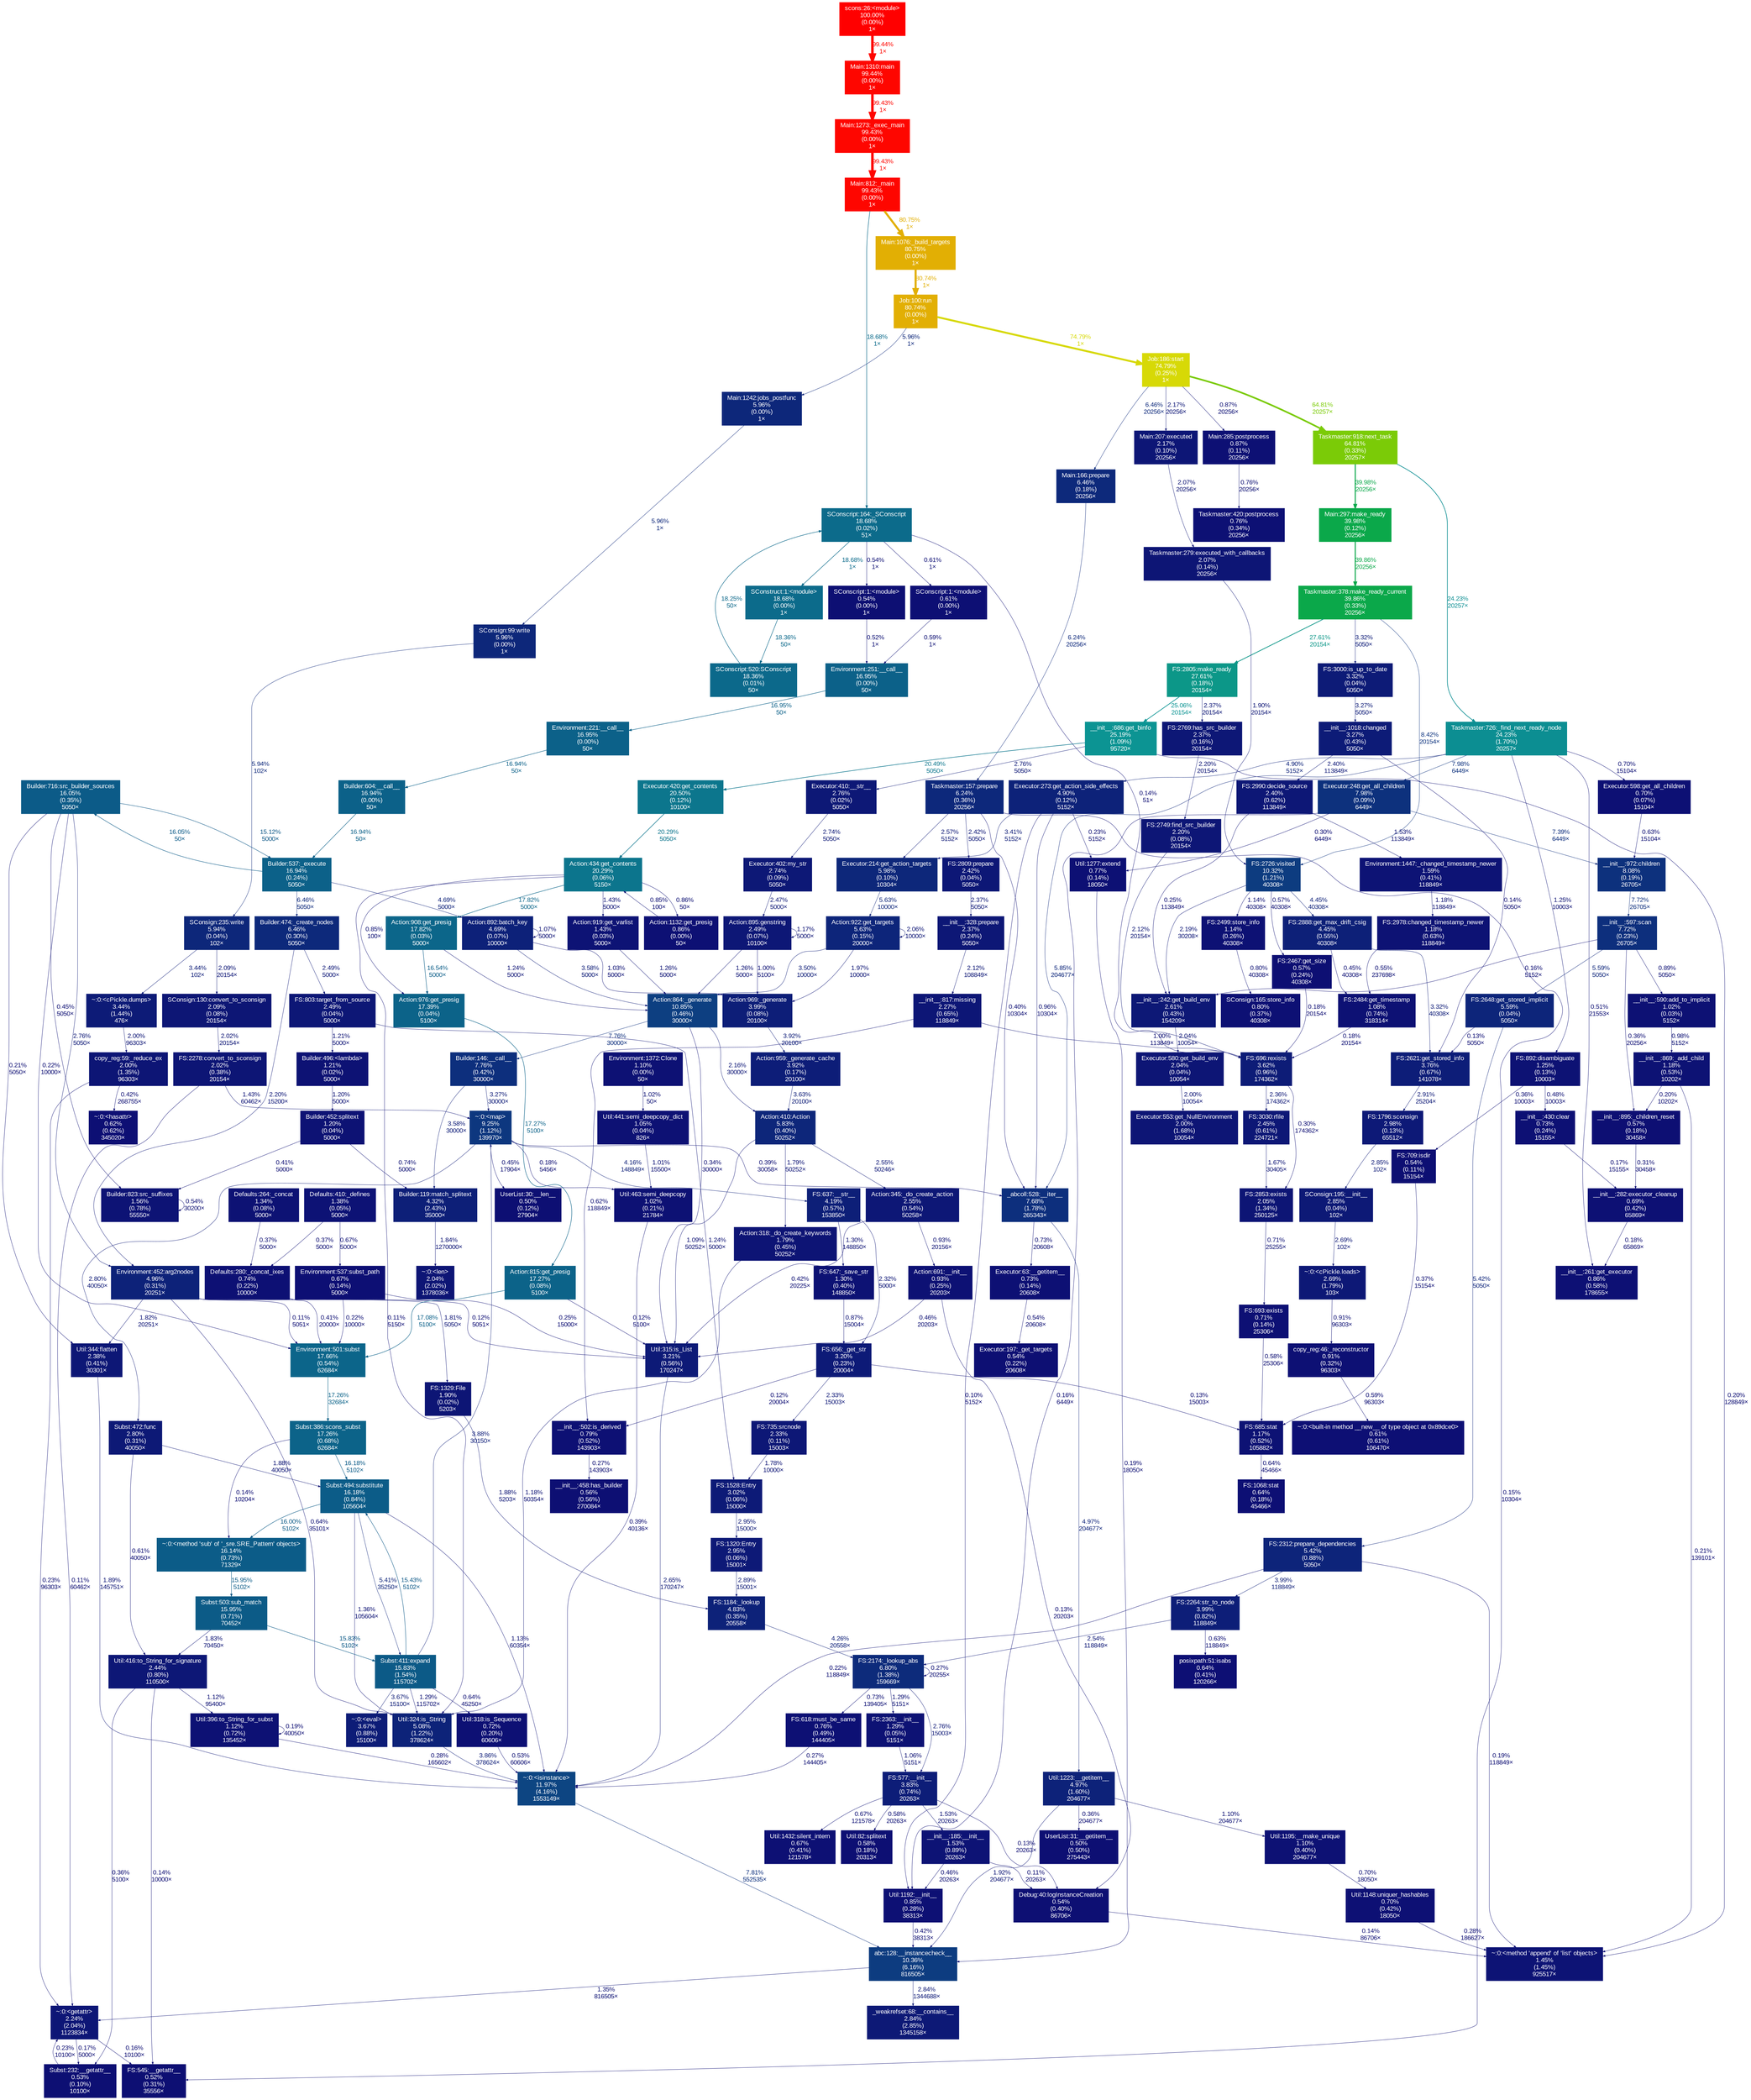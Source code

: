 digraph {
	graph [ranksep=0.25, fontname=Arial, nodesep=0.125];
	node [fontname=Arial, style=filled, height=0, width=0, shape=box, fontcolor=white];
	edge [fontname=Arial];
	0 [color="#0d2b7b", fontcolor="#ffffff", fontsize="10.00", label="FS:2174:_lookup_abs\n6.80%\n(1.38%)\n159669×"];
	0 -> 0 [color="#0d0e73", label="0.27%\n20255×", arrowsize="0.35", fontsize="10.00", fontcolor="#0d0e73", labeldistance="0.50", penwidth="0.50"];
	0 -> 737 [color="#0d1876", label="2.76%\n15003×", arrowsize="0.35", fontsize="10.00", fontcolor="#0d1876", labeldistance="0.50", penwidth="0.50"];
	0 -> 393 [color="#0d1074", label="0.73%\n139405×", arrowsize="0.35", fontsize="10.00", fontcolor="#0d1074", labeldistance="0.50", penwidth="0.50"];
	0 -> 828 [color="#0d1274", label="1.29%\n5151×", arrowsize="0.35", fontsize="10.00", fontcolor="#0d1274", labeldistance="0.50", penwidth="0.50"];
	1 [color="#0d2279", fontcolor="#ffffff", fontsize="10.00", label="FS:1184:_lookup\n4.83%\n(0.35%)\n20558×"];
	1 -> 0 [color="#0d1f78", label="4.26%\n20558×", arrowsize="0.35", fontsize="10.00", fontcolor="#0d1f78", labeldistance="0.50", penwidth="0.50"];
	2 [color="#0d1e78", fontcolor="#ffffff", fontsize="10.00", label="FS:2264:str_to_node\n3.99%\n(0.82%)\n118849×"];
	2 -> 0 [color="#0d1776", label="2.54%\n118849×", arrowsize="0.35", fontsize="10.00", fontcolor="#0d1776", labeldistance="0.50", penwidth="0.50"];
	2 -> 1432 [color="#0d0f74", label="0.63%\n118849×", arrowsize="0.35", fontsize="10.00", fontcolor="#0d0f74", labeldistance="0.50", penwidth="0.50"];
	4 [color="#0c8e92", fontcolor="#ffffff", fontsize="10.00", label="Taskmaster:726:_find_next_ready_node\n24.23%\n(1.70%)\n20257×"];
	4 -> 847 [color="#0d267a", label="5.85%\n204677×", arrowsize="0.35", fontsize="10.00", fontcolor="#0d267a", labeldistance="0.50", penwidth="0.50"];
	4 -> 220 [color="#0d0f73", label="0.51%\n21553×", arrowsize="0.35", fontsize="10.00", fontcolor="#0d0f73", labeldistance="0.50", penwidth="0.50"];
	4 -> 269 [color="#0d1274", label="1.25%\n10003×", arrowsize="0.35", fontsize="10.00", fontcolor="#0d1274", labeldistance="0.50", penwidth="0.50"];
	4 -> 431 [color="#0d1074", label="0.70%\n15104×", arrowsize="0.35", fontsize="10.00", fontcolor="#0d1074", labeldistance="0.50", penwidth="0.50"];
	4 -> 818 [color="#0d317d", label="7.98%\n6449×", arrowsize="0.35", fontsize="10.00", fontcolor="#0d317d", labeldistance="0.50", penwidth="0.50"];
	4 -> 415 [color="#0d2279", label="4.90%\n5152×", arrowsize="0.35", fontsize="10.00", fontcolor="#0d2279", labeldistance="0.50", penwidth="0.50"];
	15 [color="#0d1074", fontcolor="#ffffff", fontsize="10.00", label="__init__:282:executor_cleanup\n0.69%\n(0.42%)\n65869×"];
	15 -> 220 [color="#0d0d73", label="0.18%\n65869×", arrowsize="0.35", fontsize="10.00", fontcolor="#0d0d73", labeldistance="0.50", penwidth="0.50"];
	16 [color="#0d2179", fontcolor="#ffffff", fontsize="10.00", label="Action:892:batch_key\n4.69%\n(0.07%)\n10000×"];
	16 -> 16 [color="#0d1174", label="1.07%\n5000×", arrowsize="0.35", fontsize="10.00", fontcolor="#0d1174", labeldistance="0.50", penwidth="0.50"];
	16 -> 713 [color="#0d1c77", label="3.58%\n5000×", arrowsize="0.35", fontsize="10.00", fontcolor="#0d1c77", labeldistance="0.50", penwidth="0.50"];
	16 -> 277 [color="#0d1174", label="1.03%\n5000×", arrowsize="0.35", fontsize="10.00", fontcolor="#0d1174", labeldistance="0.50", penwidth="0.50"];
	17 [color="#0c6189", fontcolor="#ffffff", fontsize="10.00", label="Builder:537:_execute\n16.94%\n(0.24%)\n5050×"];
	17 -> 19 [color="#0d297b", label="6.46%\n5050×", arrowsize="0.35", fontsize="10.00", fontcolor="#0d297b", labeldistance="0.50", penwidth="0.50"];
	17 -> 193 [color="#0c5b88", label="16.05%\n50×", arrowsize="0.40", fontsize="10.00", fontcolor="#0c5b88", labeldistance="0.64", penwidth="0.64"];
	17 -> 16 [color="#0d2179", label="4.69%\n5000×", arrowsize="0.35", fontsize="10.00", fontcolor="#0d2179", labeldistance="0.50", penwidth="0.50"];
	19 [color="#0d297b", fontcolor="#ffffff", fontsize="10.00", label="Builder:474:_create_nodes\n6.46%\n(0.30%)\n5050×"];
	19 -> 135 [color="#0d1776", label="2.49%\n5000×", arrowsize="0.35", fontsize="10.00", fontcolor="#0d1776", labeldistance="0.50", penwidth="0.50"];
	19 -> 202 [color="#0d1676", label="2.20%\n15200×", arrowsize="0.35", fontsize="10.00", fontcolor="#0d1676", labeldistance="0.50", penwidth="0.50"];
	25 [color="#0c6b8b", fontcolor="#ffffff", fontsize="10.00", label="SConscript:164:_SConscript\n18.68%\n(0.02%)\n51×"];
	25 -> 938 [color="#0d0d73", label="0.14%\n51×", arrowsize="0.35", fontsize="10.00", fontcolor="#0d0d73", labeldistance="0.50", penwidth="0.50"];
	25 -> 205 [color="#0d0f74", label="0.61%\n1×", arrowsize="0.35", fontsize="10.00", fontcolor="#0d0f74", labeldistance="0.50", penwidth="0.50"];
	25 -> 496 [color="#0d0f73", label="0.54%\n1×", arrowsize="0.35", fontsize="10.00", fontcolor="#0d0f73", labeldistance="0.50", penwidth="0.50"];
	25 -> 123 [color="#0c6b8b", label="18.68%\n1×", arrowsize="0.43", fontsize="10.00", fontcolor="#0c6b8b", labeldistance="0.75", penwidth="0.75"];
	32 [color="#0d287b", fontcolor="#ffffff", fontsize="10.00", label="Taskmaster:157:prepare\n6.24%\n(0.36%)\n20256×"];
	32 -> 847 [color="#0d0e73", label="0.40%\n10304×", arrowsize="0.35", fontsize="10.00", fontcolor="#0d0e73", labeldistance="0.50", penwidth="0.50"];
	32 -> 786 [color="#0d1776", label="2.42%\n5050×", arrowsize="0.35", fontsize="10.00", fontcolor="#0d1776", labeldistance="0.50", penwidth="0.50"];
	32 -> 247 [color="#0d0d73", label="0.15%\n10304×", arrowsize="0.35", fontsize="10.00", fontcolor="#0d0d73", labeldistance="0.50", penwidth="0.50"];
	32 -> 889 [color="#0d1876", label="2.57%\n5152×", arrowsize="0.35", fontsize="10.00", fontcolor="#0d1876", labeldistance="0.50", penwidth="0.50"];
	33 [color="#0d297b", fontcolor="#ffffff", fontsize="10.00", label="Main:166:prepare\n6.46%\n(0.18%)\n20256×"];
	33 -> 32 [color="#0d287b", label="6.24%\n20256×", arrowsize="0.35", fontsize="10.00", fontcolor="#0d287b", labeldistance="0.50", penwidth="0.50"];
	37 [color="#ff0000", fontcolor="#ffffff", fontsize="10.00", label="scons:26:<module>\n100.00%\n(0.00%)\n1×"];
	37 -> 118 [color="#fe0600", label="99.44%\n1×", arrowsize="1.00", fontsize="10.00", fontcolor="#fe0600", labeldistance="3.98", penwidth="3.98"];
	44 [color="#0d1776", fontcolor="#ffffff", fontsize="10.00", label="FS:735:srcnode\n2.33%\n(0.11%)\n15003×"];
	44 -> 203 [color="#0d1475", label="1.78%\n10000×", arrowsize="0.35", fontsize="10.00", fontcolor="#0d1475", labeldistance="0.50", penwidth="0.50"];
	81 [color="#fe0600", fontcolor="#ffffff", fontsize="10.00", label="Main:812:_main\n99.43%\n(0.00%)\n1×"];
	81 -> 532 [color="#e2af04", label="80.75%\n1×", arrowsize="0.90", fontsize="10.00", fontcolor="#e2af04", labeldistance="3.23", penwidth="3.23"];
	81 -> 25 [color="#0c6b8b", label="18.68%\n1×", arrowsize="0.43", fontsize="10.00", fontcolor="#0c6b8b", labeldistance="0.75", penwidth="0.75"];
	95 [color="#0d1174", fontcolor="#ffffff", fontsize="10.00", label="Util:463:semi_deepcopy\n1.02%\n(0.21%)\n21784×"];
	95 -> 381 [color="#0d0e73", label="0.39%\n40136×", arrowsize="0.35", fontsize="10.00", fontcolor="#0d0e73", labeldistance="0.50", penwidth="0.50"];
	118 [color="#fe0600", fontcolor="#ffffff", fontsize="10.00", label="Main:1310:main\n99.44%\n(0.00%)\n1×"];
	118 -> 402 [color="#fe0600", label="99.43%\n1×", arrowsize="1.00", fontsize="10.00", fontcolor="#fe0600", labeldistance="3.98", penwidth="3.98"];
	123 [color="#0c6b8b", fontcolor="#ffffff", fontsize="10.00", label="SConstruct:1:<module>\n18.68%\n(0.00%)\n1×"];
	123 -> 346 [color="#0c698b", label="18.36%\n50×", arrowsize="0.43", fontsize="10.00", fontcolor="#0c698b", labeldistance="0.73", penwidth="0.73"];
	129 [color="#0c9493", fontcolor="#ffffff", fontsize="10.00", label="__init__:686:get_binfo\n25.19%\n(1.09%)\n95720×"];
	129 -> 325 [color="#0d1876", label="2.76%\n5050×", arrowsize="0.35", fontsize="10.00", fontcolor="#0d1876", labeldistance="0.50", penwidth="0.50"];
	129 -> 1499 [color="#0d0e73", label="0.20%\n128849×", arrowsize="0.35", fontsize="10.00", fontcolor="#0d0e73", labeldistance="0.50", penwidth="0.50"];
	129 -> 766 [color="#0c768d", label="20.49%\n5050×", arrowsize="0.45", fontsize="10.00", fontcolor="#0c768d", labeldistance="0.82", penwidth="0.82"];
	134 [color="#0d1274", fontcolor="#ffffff", fontsize="10.00", label="Builder:496:<lambda>\n1.21%\n(0.02%)\n5000×"];
	134 -> 1171 [color="#0d1274", label="1.20%\n5000×", arrowsize="0.35", fontsize="10.00", fontcolor="#0d1274", labeldistance="0.50", penwidth="0.50"];
	135 [color="#0d1776", fontcolor="#ffffff", fontsize="10.00", label="FS:803:target_from_source\n2.49%\n(0.04%)\n5000×"];
	135 -> 203 [color="#0d1274", label="1.24%\n5000×", arrowsize="0.35", fontsize="10.00", fontcolor="#0d1274", labeldistance="0.50", penwidth="0.50"];
	135 -> 134 [color="#0d1274", label="1.21%\n5000×", arrowsize="0.35", fontsize="10.00", fontcolor="#0d1274", labeldistance="0.50", penwidth="0.50"];
	136 [color="#0d1074", fontcolor="#ffffff", fontsize="10.00", label="Action:1132:get_presig\n0.86%\n(0.00%)\n50×"];
	136 -> 137 [color="#0d1074", label="0.85%\n100×", arrowsize="0.35", fontsize="10.00", fontcolor="#0d1074", labeldistance="0.50", penwidth="0.50"];
	137 [color="#0c758d", fontcolor="#ffffff", fontsize="10.00", label="Action:434:get_contents\n20.29%\n(0.06%)\n5150×"];
	137 -> 228 [color="#0d1375", label="1.43%\n5000×", arrowsize="0.35", fontsize="10.00", fontcolor="#0d1375", labeldistance="0.50", penwidth="0.50"];
	137 -> 1063 [color="#0d1074", label="0.85%\n100×", arrowsize="0.35", fontsize="10.00", fontcolor="#0d1074", labeldistance="0.50", penwidth="0.50"];
	137 -> 136 [color="#0d1074", label="0.86%\n50×", arrowsize="0.35", fontsize="10.00", fontcolor="#0d1074", labeldistance="0.50", penwidth="0.50"];
	137 -> 1225 [color="#0c668a", label="17.82%\n5000×", arrowsize="0.42", fontsize="10.00", fontcolor="#0c668a", labeldistance="0.71", penwidth="0.71"];
	137 -> 388 [color="#0d0d73", label="0.11%\n5150×", arrowsize="0.35", fontsize="10.00", fontcolor="#0d0d73", labeldistance="0.50", penwidth="0.50"];
	141 [color="#0d1375", fontcolor="#ffffff", fontsize="10.00", label="Builder:823:src_suffixes\n1.56%\n(0.78%)\n55550×"];
	141 -> 141 [color="#0d0f73", label="0.54%\n30200×", arrowsize="0.35", fontsize="10.00", fontcolor="#0d0f73", labeldistance="0.50", penwidth="0.50"];
	176 [color="#0d0f73", fontcolor="#ffffff", fontsize="10.00", label="__init__:458:has_builder\n0.56%\n(0.56%)\n270084×"];
	179 [color="#0d2f7d", fontcolor="#ffffff", fontsize="10.00", label="__init__:597:scan\n7.72%\n(0.23%)\n26705×"];
	179 -> 696 [color="#0d257a", label="5.59%\n5050×", arrowsize="0.35", fontsize="10.00", fontcolor="#0d257a", labeldistance="0.50", penwidth="0.50"];
	179 -> 284 [color="#0d0e73", label="0.36%\n20256×", arrowsize="0.35", fontsize="10.00", fontcolor="#0d0e73", labeldistance="0.50", penwidth="0.50"];
	179 -> 856 [color="#0d1074", label="0.89%\n5050×", arrowsize="0.35", fontsize="10.00", fontcolor="#0d1074", labeldistance="0.50", penwidth="0.50"];
	179 -> 223 [color="#0d0d73", label="0.16%\n5152×", arrowsize="0.35", fontsize="10.00", fontcolor="#0d0d73", labeldistance="0.50", penwidth="0.50"];
	180 [color="#0ba84a", fontcolor="#ffffff", fontsize="10.00", label="Taskmaster:378:make_ready_current\n39.86%\n(0.33%)\n20256×"];
	180 -> 841 [color="#0d1b77", label="3.32%\n5050×", arrowsize="0.35", fontsize="10.00", fontcolor="#0d1b77", labeldistance="0.50", penwidth="0.50"];
	180 -> 753 [color="#0c9788", label="27.61%\n20154×", arrowsize="0.53", fontsize="10.00", fontcolor="#0c9788", labeldistance="1.10", penwidth="1.10"];
	180 -> 181 [color="#0d337e", label="8.42%\n20154×", arrowsize="0.35", fontsize="10.00", fontcolor="#0d337e", labeldistance="0.50", penwidth="0.50"];
	181 [color="#0d3c80", fontcolor="#ffffff", fontsize="10.00", label="FS:2726:visited\n10.32%\n(1.21%)\n40308×"];
	181 -> 646 [color="#0d2078", label="4.45%\n40308×", arrowsize="0.35", fontsize="10.00", fontcolor="#0d2078", labeldistance="0.50", penwidth="0.50"];
	181 -> 682 [color="#0d1174", label="1.14%\n40308×", arrowsize="0.35", fontsize="10.00", fontcolor="#0d1174", labeldistance="0.50", penwidth="0.50"];
	181 -> 939 [color="#0d0f73", label="0.57%\n40308×", arrowsize="0.35", fontsize="10.00", fontcolor="#0d0f73", labeldistance="0.50", penwidth="0.50"];
	181 -> 223 [color="#0d1676", label="2.19%\n30208×", arrowsize="0.35", fontsize="10.00", fontcolor="#0d1676", labeldistance="0.50", penwidth="0.50"];
	183 [color="#0d1074", fontcolor="#ffffff", fontsize="10.00", label="__init__:502:is_derived\n0.79%\n(0.52%)\n143903×"];
	183 -> 176 [color="#0d0e73", label="0.27%\n143903×", arrowsize="0.35", fontsize="10.00", fontcolor="#0d0e73", labeldistance="0.50", penwidth="0.50"];
	184 [color="#0d1b77", fontcolor="#ffffff", fontsize="10.00", label="__init__:1018:changed\n3.27%\n(0.43%)\n5050×"];
	184 -> 258 [color="#0d1776", label="2.40%\n113849×", arrowsize="0.35", fontsize="10.00", fontcolor="#0d1776", labeldistance="0.50", penwidth="0.50"];
	184 -> 411 [color="#0d0d73", label="0.14%\n5050×", arrowsize="0.35", fontsize="10.00", fontcolor="#0d0d73", labeldistance="0.50", penwidth="0.50"];
	185 [color="#0d1676", fontcolor="#ffffff", fontsize="10.00", label="Main:207:executed\n2.17%\n(0.10%)\n20256×"];
	185 -> 764 [color="#0d1575", label="2.07%\n20256×", arrowsize="0.35", fontsize="10.00", fontcolor="#0d1575", labeldistance="0.50", penwidth="0.50"];
	189 [color="#0d1174", fontcolor="#ffffff", fontsize="10.00", label="Environment:1372:Clone\n1.10%\n(0.00%)\n50×"];
	189 -> 919 [color="#0d1174", label="1.02%\n50×", arrowsize="0.35", fontsize="10.00", fontcolor="#0d1174", labeldistance="0.50", penwidth="0.50"];
	193 [color="#0c5b88", fontcolor="#ffffff", fontsize="10.00", label="Builder:716:src_builder_sources\n16.05%\n(0.35%)\n5050×"];
	193 -> 449 [color="#0d0e73", label="0.22%\n10000×", arrowsize="0.35", fontsize="10.00", fontcolor="#0d0e73", labeldistance="0.50", penwidth="0.50"];
	193 -> 202 [color="#0d1876", label="2.76%\n5050×", arrowsize="0.35", fontsize="10.00", fontcolor="#0d1876", labeldistance="0.50", penwidth="0.50"];
	193 -> 397 [color="#0d0e73", label="0.21%\n5050×", arrowsize="0.35", fontsize="10.00", fontcolor="#0d0e73", labeldistance="0.50", penwidth="0.50"];
	193 -> 141 [color="#0d0f73", label="0.45%\n5050×", arrowsize="0.35", fontsize="10.00", fontcolor="#0d0f73", labeldistance="0.50", penwidth="0.50"];
	193 -> 17 [color="#0c5686", label="15.12%\n5000×", arrowsize="0.39", fontsize="10.00", fontcolor="#0c5686", labeldistance="0.60", penwidth="0.60"];
	194 [color="#0d317d", fontcolor="#ffffff", fontsize="10.00", label="__init__:972:children\n8.08%\n(0.19%)\n26705×"];
	194 -> 179 [color="#0d2f7d", label="7.72%\n26705×", arrowsize="0.35", fontsize="10.00", fontcolor="#0d2f7d", labeldistance="0.50", penwidth="0.50"];
	201 [color="#0d1977", fontcolor="#ffffff", fontsize="10.00", label="FS:1320:Entry\n2.95%\n(0.06%)\n15001×"];
	201 -> 1 [color="#0d1976", label="2.89%\n15001×", arrowsize="0.35", fontsize="10.00", fontcolor="#0d1976", labeldistance="0.50", penwidth="0.50"];
	202 [color="#0d2279", fontcolor="#ffffff", fontsize="10.00", label="Environment:452:arg2nodes\n4.96%\n(0.31%)\n20251×"];
	202 -> 449 [color="#0d0d73", label="0.11%\n5051×", arrowsize="0.35", fontsize="10.00", fontcolor="#0d0d73", labeldistance="0.50", penwidth="0.50"];
	202 -> 388 [color="#0d0f74", label="0.64%\n35101×", arrowsize="0.35", fontsize="10.00", fontcolor="#0d0f74", labeldistance="0.50", penwidth="0.50"];
	202 -> 397 [color="#0d1475", label="1.82%\n20251×", arrowsize="0.35", fontsize="10.00", fontcolor="#0d1475", labeldistance="0.50", penwidth="0.50"];
	202 -> 824 [color="#0d1475", label="1.81%\n5050×", arrowsize="0.35", fontsize="10.00", fontcolor="#0d1475", labeldistance="0.50", penwidth="0.50"];
	202 -> 410 [color="#0d0d73", label="0.12%\n5051×", arrowsize="0.35", fontsize="10.00", fontcolor="#0d0d73", labeldistance="0.50", penwidth="0.50"];
	203 [color="#0d1a77", fontcolor="#ffffff", fontsize="10.00", label="FS:1528:Entry\n3.02%\n(0.06%)\n15000×"];
	203 -> 201 [color="#0d1977", label="2.95%\n15000×", arrowsize="0.35", fontsize="10.00", fontcolor="#0d1977", labeldistance="0.50", penwidth="0.50"];
	205 [color="#0d0f74", fontcolor="#ffffff", fontsize="10.00", label="SConscript:1:<module>\n0.61%\n(0.00%)\n1×"];
	205 -> 716 [color="#0d0f73", label="0.59%\n1×", arrowsize="0.35", fontsize="10.00", fontcolor="#0d0f73", labeldistance="0.50", penwidth="0.50"];
	220 [color="#0d1074", fontcolor="#ffffff", fontsize="10.00", label="__init__:261:get_executor\n0.86%\n(0.58%)\n178655×"];
	222 [color="#7bcb07", fontcolor="#ffffff", fontsize="10.00", label="Taskmaster:918:next_task\n64.81%\n(0.33%)\n20257×"];
	222 -> 1377 [color="#0ba84a", label="39.98%\n20256×", arrowsize="0.63", fontsize="10.00", fontcolor="#0ba84a", labeldistance="1.60", penwidth="1.60"];
	222 -> 4 [color="#0c8e92", label="24.23%\n20257×", arrowsize="0.49", fontsize="10.00", fontcolor="#0c8e92", labeldistance="0.97", penwidth="0.97"];
	223 [color="#0d1876", fontcolor="#ffffff", fontsize="10.00", label="__init__:242:get_build_env\n2.61%\n(0.43%)\n154209×"];
	223 -> 739 [color="#0d1575", label="2.04%\n10054×", arrowsize="0.35", fontsize="10.00", fontcolor="#0d1575", labeldistance="0.50", penwidth="0.50"];
	228 [color="#0d1375", fontcolor="#ffffff", fontsize="10.00", label="Action:919:get_varlist\n1.43%\n(0.03%)\n5000×"];
	228 -> 713 [color="#0d1274", label="1.26%\n5000×", arrowsize="0.35", fontsize="10.00", fontcolor="#0d1274", labeldistance="0.50", penwidth="0.50"];
	247 [color="#0d0f73", fontcolor="#ffffff", fontsize="10.00", label="FS:545:__getattr__\n0.52%\n(0.31%)\n35556×"];
	251 [color="#0c6389", fontcolor="#ffffff", fontsize="10.00", label="Subst:386:scons_subst\n17.26%\n(0.68%)\n62684×"];
	251 -> 1067 [color="#0d0d73", label="0.14%\n10204×", arrowsize="0.35", fontsize="10.00", fontcolor="#0d0d73", labeldistance="0.50", penwidth="0.50"];
	251 -> 383 [color="#0c5c88", label="16.18%\n5102×", arrowsize="0.40", fontsize="10.00", fontcolor="#0c5c88", labeldistance="0.65", penwidth="0.65"];
	258 [color="#0d1776", fontcolor="#ffffff", fontsize="10.00", label="FS:2990:decide_source\n2.40%\n(0.62%)\n113849×"];
	258 -> 1391 [color="#0d1375", label="1.53%\n113849×", arrowsize="0.35", fontsize="10.00", fontcolor="#0d1375", labeldistance="0.50", penwidth="0.50"];
	258 -> 223 [color="#0d0e73", label="0.25%\n113849×", arrowsize="0.35", fontsize="10.00", fontcolor="#0d0e73", labeldistance="0.50", penwidth="0.50"];
	268 [color="#0d0f73", fontcolor="#ffffff", fontsize="10.00", label="Executor:197:_get_targets\n0.54%\n(0.22%)\n20608×"];
	269 [color="#0d1274", fontcolor="#ffffff", fontsize="10.00", label="FS:892:disambiguate\n1.25%\n(0.13%)\n10003×"];
	269 -> 282 [color="#0d0f73", label="0.48%\n10003×", arrowsize="0.35", fontsize="10.00", fontcolor="#0d0f73", labeldistance="0.50", penwidth="0.50"];
	269 -> 851 [color="#0d0e73", label="0.36%\n10003×", arrowsize="0.35", fontsize="10.00", fontcolor="#0d0e73", labeldistance="0.50", penwidth="0.50"];
	276 [color="#0d1d78", fontcolor="#ffffff", fontsize="10.00", label="Action:959:_generate_cache\n3.92%\n(0.17%)\n20100×"];
	276 -> 661 [color="#0d1c77", label="3.63%\n20100×", arrowsize="0.35", fontsize="10.00", fontcolor="#0d1c77", labeldistance="0.50", penwidth="0.50"];
	277 [color="#0d1e78", fontcolor="#ffffff", fontsize="10.00", label="Action:969:_generate\n3.99%\n(0.08%)\n20100×"];
	277 -> 276 [color="#0d1d78", label="3.92%\n20100×", arrowsize="0.35", fontsize="10.00", fontcolor="#0d1d78", labeldistance="0.50", penwidth="0.50"];
	282 [color="#0d1074", fontcolor="#ffffff", fontsize="10.00", label="__init__:430:clear\n0.73%\n(0.24%)\n15155×"];
	282 -> 15 [color="#0d0d73", label="0.17%\n15155×", arrowsize="0.35", fontsize="10.00", fontcolor="#0d0d73", labeldistance="0.50", penwidth="0.50"];
	283 [color="#0d1375", fontcolor="#ffffff", fontsize="10.00", label="__init__:185:__init__\n1.53%\n(0.89%)\n20263×"];
	283 -> 1131 [color="#0d0f73", label="0.46%\n20263×", arrowsize="0.35", fontsize="10.00", fontcolor="#0d0f73", labeldistance="0.50", penwidth="0.50"];
	283 -> 1094 [color="#0d0d73", label="0.11%\n20263×", arrowsize="0.35", fontsize="10.00", fontcolor="#0d0d73", labeldistance="0.50", penwidth="0.50"];
	284 [color="#0d0f73", fontcolor="#ffffff", fontsize="10.00", label="__init__:895:_children_reset\n0.57%\n(0.18%)\n30458×"];
	284 -> 15 [color="#0d0e73", label="0.31%\n30458×", arrowsize="0.35", fontsize="10.00", fontcolor="#0d0e73", labeldistance="0.50", penwidth="0.50"];
	290 [color="#0d377f", fontcolor="#ffffff", fontsize="10.00", label="~:0:<map>\n9.25%\n(1.12%)\n139970×"];
	290 -> 585 [color="#0d1f78", label="4.16%\n148849×", arrowsize="0.35", fontsize="10.00", fontcolor="#0d1f78", labeldistance="0.50", penwidth="0.50"];
	290 -> 620 [color="#0d0f73", label="0.45%\n17904×", arrowsize="0.35", fontsize="10.00", fontcolor="#0d0f73", labeldistance="0.50", penwidth="0.50"];
	290 -> 1080 [color="#0d1976", label="2.80%\n40050×", arrowsize="0.35", fontsize="10.00", fontcolor="#0d1976", labeldistance="0.50", penwidth="0.50"];
	290 -> 847 [color="#0d0e73", label="0.39%\n30058×", arrowsize="0.35", fontsize="10.00", fontcolor="#0d0e73", labeldistance="0.50", penwidth="0.50"];
	290 -> 95 [color="#0d0d73", label="0.18%\n5456×", arrowsize="0.35", fontsize="10.00", fontcolor="#0d0d73", labeldistance="0.50", penwidth="0.50"];
	295 [color="#0d1776", fontcolor="#ffffff", fontsize="10.00", label="Util:416:to_String_for_signature\n2.44%\n(0.80%)\n110500×"];
	295 -> 395 [color="#0d1174", label="1.12%\n95400×", arrowsize="0.35", fontsize="10.00", fontcolor="#0d1174", labeldistance="0.50", penwidth="0.50"];
	295 -> 604 [color="#0d0e73", label="0.36%\n5100×", arrowsize="0.35", fontsize="10.00", fontcolor="#0d0e73", labeldistance="0.50", penwidth="0.50"];
	295 -> 247 [color="#0d0d73", label="0.14%\n10000×", arrowsize="0.35", fontsize="10.00", fontcolor="#0d0d73", labeldistance="0.50", penwidth="0.50"];
	296 [color="#d7d906", fontcolor="#ffffff", fontsize="10.00", label="Job:186:start\n74.79%\n(0.25%)\n1×"];
	296 -> 33 [color="#0d297b", label="6.46%\n20256×", arrowsize="0.35", fontsize="10.00", fontcolor="#0d297b", labeldistance="0.50", penwidth="0.50"];
	296 -> 185 [color="#0d1676", label="2.17%\n20256×", arrowsize="0.35", fontsize="10.00", fontcolor="#0d1676", labeldistance="0.50", penwidth="0.50"];
	296 -> 444 [color="#0d1074", label="0.87%\n20256×", arrowsize="0.35", fontsize="10.00", fontcolor="#0d1074", labeldistance="0.50", penwidth="0.50"];
	296 -> 222 [color="#7bcb07", label="64.81%\n20257×", arrowsize="0.81", fontsize="10.00", fontcolor="#7bcb07", labeldistance="2.59", penwidth="2.59"];
	311 [color="#0d1776", fontcolor="#ffffff", fontsize="10.00", label="FS:3030:rfile\n2.45%\n(0.61%)\n224721×"];
	311 -> 1007 [color="#0d1475", label="1.67%\n30405×", arrowsize="0.35", fontsize="10.00", fontcolor="#0d1475", labeldistance="0.50", penwidth="0.50"];
	324 [color="#0d1876", fontcolor="#ffffff", fontsize="10.00", label="Executor:402:my_str\n2.74%\n(0.09%)\n5050×"];
	324 -> 744 [color="#0d1776", label="2.47%\n5000×", arrowsize="0.35", fontsize="10.00", fontcolor="#0d1776", labeldistance="0.50", penwidth="0.50"];
	325 [color="#0d1876", fontcolor="#ffffff", fontsize="10.00", label="Executor:410:__str__\n2.76%\n(0.02%)\n5050×"];
	325 -> 324 [color="#0d1876", label="2.74%\n5050×", arrowsize="0.35", fontsize="10.00", fontcolor="#0d1876", labeldistance="0.50", penwidth="0.50"];
	346 [color="#0c698b", fontcolor="#ffffff", fontsize="10.00", label="SConscript:520:SConscript\n18.36%\n(0.01%)\n50×"];
	346 -> 25 [color="#0c688a", label="18.25%\n50×", arrowsize="0.43", fontsize="10.00", fontcolor="#0c688a", labeldistance="0.73", penwidth="0.73"];
	357 [color="#0d0f74", fontcolor="#ffffff", fontsize="10.00", label="FS:1068:stat\n0.64%\n(0.18%)\n45466×"];
	362 [color="#0d1174", fontcolor="#ffffff", fontsize="10.00", label="Action:691:__init__\n0.93%\n(0.25%)\n20203×"];
	362 -> 410 [color="#0d0f73", label="0.46%\n20203×", arrowsize="0.35", fontsize="10.00", fontcolor="#0d0f73", labeldistance="0.50", penwidth="0.50"];
	362 -> 1094 [color="#0d0d73", label="0.13%\n20203×", arrowsize="0.35", fontsize="10.00", fontcolor="#0d0d73", labeldistance="0.50", penwidth="0.50"];
	364 [color="#0d1776", fontcolor="#ffffff", fontsize="10.00", label="Action:345:_do_create_action\n2.55%\n(0.54%)\n50258×"];
	364 -> 362 [color="#0d1174", label="0.93%\n20156×", arrowsize="0.35", fontsize="10.00", fontcolor="#0d1174", labeldistance="0.50", penwidth="0.50"];
	364 -> 410 [color="#0d0e73", label="0.42%\n20225×", arrowsize="0.35", fontsize="10.00", fontcolor="#0d0e73", labeldistance="0.50", penwidth="0.50"];
	381 [color="#0d4582", fontcolor="#ffffff", fontsize="10.00", label="~:0:<isinstance>\n11.97%\n(4.16%)\n1553149×"];
	381 -> 597 [color="#0d307d", label="7.81%\n552535×", arrowsize="0.35", fontsize="10.00", fontcolor="#0d307d", labeldistance="0.50", penwidth="0.50"];
	383 [color="#0c5c88", fontcolor="#ffffff", fontsize="10.00", label="Subst:494:substitute\n16.18%\n(0.84%)\n105604×"];
	383 -> 569 [color="#0d247a", label="5.41%\n35250×", arrowsize="0.35", fontsize="10.00", fontcolor="#0d247a", labeldistance="0.50", penwidth="0.50"];
	383 -> 1067 [color="#0c5b87", label="16.00%\n5102×", arrowsize="0.40", fontsize="10.00", fontcolor="#0c5b87", labeldistance="0.64", penwidth="0.64"];
	383 -> 388 [color="#0d1274", label="1.36%\n105604×", arrowsize="0.35", fontsize="10.00", fontcolor="#0d1274", labeldistance="0.50", penwidth="0.50"];
	383 -> 381 [color="#0d1174", label="1.13%\n60354×", arrowsize="0.35", fontsize="10.00", fontcolor="#0d1174", labeldistance="0.50", penwidth="0.50"];
	386 [color="#0d1074", fontcolor="#ffffff", fontsize="10.00", label="Util:318:is_Sequence\n0.72%\n(0.20%)\n60606×"];
	386 -> 381 [color="#0d0f73", label="0.53%\n60606×", arrowsize="0.35", fontsize="10.00", fontcolor="#0d0f73", labeldistance="0.50", penwidth="0.50"];
	388 [color="#0d2379", fontcolor="#ffffff", fontsize="10.00", label="Util:324:is_String\n5.08%\n(1.22%)\n378624×"];
	388 -> 381 [color="#0d1d78", label="3.86%\n378624×", arrowsize="0.35", fontsize="10.00", fontcolor="#0d1d78", labeldistance="0.50", penwidth="0.50"];
	393 [color="#0d1074", fontcolor="#ffffff", fontsize="10.00", label="FS:618:must_be_same\n0.76%\n(0.49%)\n144405×"];
	393 -> 381 [color="#0d0e73", label="0.27%\n144405×", arrowsize="0.35", fontsize="10.00", fontcolor="#0d0e73", labeldistance="0.50", penwidth="0.50"];
	395 [color="#0d1174", fontcolor="#ffffff", fontsize="10.00", label="Util:396:to_String_for_subst\n1.12%\n(0.72%)\n135452×"];
	395 -> 395 [color="#0d0e73", label="0.19%\n40050×", arrowsize="0.35", fontsize="10.00", fontcolor="#0d0e73", labeldistance="0.50", penwidth="0.50"];
	395 -> 381 [color="#0d0e73", label="0.28%\n165602×", arrowsize="0.35", fontsize="10.00", fontcolor="#0d0e73", labeldistance="0.50", penwidth="0.50"];
	397 [color="#0d1776", fontcolor="#ffffff", fontsize="10.00", label="Util:344:flatten\n2.38%\n(0.41%)\n30301×"];
	397 -> 381 [color="#0d1575", label="1.89%\n145751×", arrowsize="0.35", fontsize="10.00", fontcolor="#0d1575", labeldistance="0.50", penwidth="0.50"];
	401 [color="#0d1976", fontcolor="#ffffff", fontsize="10.00", label="SConsign:195:__init__\n2.85%\n(0.04%)\n102×"];
	401 -> 1181 [color="#0d1876", label="2.69%\n102×", arrowsize="0.35", fontsize="10.00", fontcolor="#0d1876", labeldistance="0.50", penwidth="0.50"];
	402 [color="#fe0600", fontcolor="#ffffff", fontsize="10.00", label="Main:1273:_exec_main\n99.43%\n(0.00%)\n1×"];
	402 -> 81 [color="#fe0600", label="99.43%\n1×", arrowsize="1.00", fontsize="10.00", fontcolor="#fe0600", labeldistance="3.98", penwidth="3.98"];
	404 [color="#0d247a", fontcolor="#ffffff", fontsize="10.00", label="FS:2312:prepare_dependencies\n5.42%\n(0.88%)\n5050×"];
	404 -> 2 [color="#0d1e78", label="3.99%\n118849×", arrowsize="0.35", fontsize="10.00", fontcolor="#0d1e78", labeldistance="0.50", penwidth="0.50"];
	404 -> 1499 [color="#0d0e73", label="0.19%\n118849×", arrowsize="0.35", fontsize="10.00", fontcolor="#0d0e73", labeldistance="0.50", penwidth="0.50"];
	404 -> 381 [color="#0d0e73", label="0.22%\n118849×", arrowsize="0.35", fontsize="10.00", fontcolor="#0d0e73", labeldistance="0.50", penwidth="0.50"];
	408 [color="#0d1074", fontcolor="#ffffff", fontsize="10.00", label="Defaults:280:_concat_ixes\n0.74%\n(0.22%)\n10000×"];
	408 -> 449 [color="#0d0e73", label="0.41%\n20000×", arrowsize="0.35", fontsize="10.00", fontcolor="#0d0e73", labeldistance="0.50", penwidth="0.50"];
	410 [color="#0d1a77", fontcolor="#ffffff", fontsize="10.00", label="Util:315:is_List\n3.21%\n(0.56%)\n170247×"];
	410 -> 381 [color="#0d1876", label="2.65%\n170247×", arrowsize="0.35", fontsize="10.00", fontcolor="#0d1876", labeldistance="0.50", penwidth="0.50"];
	411 [color="#0d1d78", fontcolor="#ffffff", fontsize="10.00", label="FS:2621:get_stored_info\n3.76%\n(0.67%)\n141078×"];
	411 -> 1184 [color="#0d1976", label="2.91%\n25204×", arrowsize="0.35", fontsize="10.00", fontcolor="#0d1976", labeldistance="0.50", penwidth="0.50"];
	415 [color="#0d2279", fontcolor="#ffffff", fontsize="10.00", label="Executor:273:get_action_side_effects\n4.90%\n(0.12%)\n5152×"];
	415 -> 889 [color="#0d1b77", label="3.41%\n5152×", arrowsize="0.35", fontsize="10.00", fontcolor="#0d1b77", labeldistance="0.50", penwidth="0.50"];
	415 -> 847 [color="#0d1174", label="0.96%\n10304×", arrowsize="0.35", fontsize="10.00", fontcolor="#0d1174", labeldistance="0.50", penwidth="0.50"];
	415 -> 1131 [color="#0d0d73", label="0.10%\n5152×", arrowsize="0.35", fontsize="10.00", fontcolor="#0d0d73", labeldistance="0.50", penwidth="0.50"];
	415 -> 1222 [color="#0d0e73", label="0.23%\n5152×", arrowsize="0.35", fontsize="10.00", fontcolor="#0d0e73", labeldistance="0.50", penwidth="0.50"];
	416 [color="#0d1676", fontcolor="#ffffff", fontsize="10.00", label="~:0:<getattr>\n2.24%\n(2.04%)\n1123834×"];
	416 -> 604 [color="#0d0d73", label="0.17%\n5000×", arrowsize="0.35", fontsize="10.00", fontcolor="#0d0d73", labeldistance="0.50", penwidth="0.50"];
	416 -> 247 [color="#0d0d73", label="0.16%\n10100×", arrowsize="0.35", fontsize="10.00", fontcolor="#0d0d73", labeldistance="0.50", penwidth="0.50"];
	431 [color="#0d1074", fontcolor="#ffffff", fontsize="10.00", label="Executor:598:get_all_children\n0.70%\n(0.07%)\n15104×"];
	431 -> 194 [color="#0d0f74", label="0.63%\n15104×", arrowsize="0.35", fontsize="10.00", fontcolor="#0d0f74", labeldistance="0.50", penwidth="0.50"];
	444 [color="#0d1074", fontcolor="#ffffff", fontsize="10.00", label="Main:285:postprocess\n0.87%\n(0.11%)\n20256×"];
	444 -> 830 [color="#0d1074", label="0.76%\n20256×", arrowsize="0.35", fontsize="10.00", fontcolor="#0d1074", labeldistance="0.50", penwidth="0.50"];
	449 [color="#0c658a", fontcolor="#ffffff", fontsize="10.00", label="Environment:501:subst\n17.66%\n(0.54%)\n62684×"];
	449 -> 251 [color="#0c6389", label="17.26%\n32684×", arrowsize="0.42", fontsize="10.00", fontcolor="#0c6389", labeldistance="0.69", penwidth="0.69"];
	450 [color="#0d0f74", fontcolor="#ffffff", fontsize="10.00", label="Environment:537:subst_path\n0.67%\n(0.14%)\n5000×"];
	450 -> 449 [color="#0d0e73", label="0.22%\n10000×", arrowsize="0.35", fontsize="10.00", fontcolor="#0d0e73", labeldistance="0.50", penwidth="0.50"];
	450 -> 410 [color="#0d0e73", label="0.25%\n15000×", arrowsize="0.35", fontsize="10.00", fontcolor="#0d0e73", labeldistance="0.50", penwidth="0.50"];
	451 [color="#0c6389", fontcolor="#ffffff", fontsize="10.00", label="Action:815:get_presig\n17.27%\n(0.08%)\n5100×"];
	451 -> 449 [color="#0c6189", label="17.08%\n5100×", arrowsize="0.41", fontsize="10.00", fontcolor="#0c6189", labeldistance="0.68", penwidth="0.68"];
	451 -> 410 [color="#0d0d73", label="0.12%\n5100×", arrowsize="0.35", fontsize="10.00", fontcolor="#0d0d73", labeldistance="0.50", penwidth="0.50"];
	496 [color="#0d0f73", fontcolor="#ffffff", fontsize="10.00", label="SConscript:1:<module>\n0.54%\n(0.00%)\n1×"];
	496 -> 716 [color="#0d0f73", label="0.52%\n1×", arrowsize="0.35", fontsize="10.00", fontcolor="#0d0f73", labeldistance="0.50", penwidth="0.50"];
	509 [color="#0d1074", fontcolor="#ffffff", fontsize="10.00", label="SConsign:165:store_info\n0.80%\n(0.37%)\n40308×"];
	532 [color="#e2af04", fontcolor="#ffffff", fontsize="10.00", label="Main:1076:_build_targets\n80.75%\n(0.00%)\n1×"];
	532 -> 945 [color="#e2af04", label="80.74%\n1×", arrowsize="0.90", fontsize="10.00", fontcolor="#e2af04", labeldistance="3.23", penwidth="3.23"];
	538 [color="#0d1a77", fontcolor="#ffffff", fontsize="10.00", label="FS:656:_get_str\n3.20%\n(0.23%)\n20004×"];
	538 -> 784 [color="#0d0d73", label="0.13%\n15003×", arrowsize="0.35", fontsize="10.00", fontcolor="#0d0d73", labeldistance="0.50", penwidth="0.50"];
	538 -> 44 [color="#0d1776", label="2.33%\n15003×", arrowsize="0.35", fontsize="10.00", fontcolor="#0d1776", labeldistance="0.50", penwidth="0.50"];
	538 -> 183 [color="#0d0d73", label="0.12%\n20004×", arrowsize="0.35", fontsize="10.00", fontcolor="#0d0d73", labeldistance="0.50", penwidth="0.50"];
	539 [color="#0d1676", fontcolor="#ffffff", fontsize="10.00", label="__init__:817:missing\n2.27%\n(0.65%)\n118849×"];
	539 -> 938 [color="#0d1174", label="1.00%\n113849×", arrowsize="0.35", fontsize="10.00", fontcolor="#0d1174", labeldistance="0.50", penwidth="0.50"];
	539 -> 183 [color="#0d0f74", label="0.62%\n118849×", arrowsize="0.35", fontsize="10.00", fontcolor="#0d0f74", labeldistance="0.50", penwidth="0.50"];
	560 [color="#0d2f7d", fontcolor="#ffffff", fontsize="10.00", label="Builder:146:__call__\n7.76%\n(0.42%)\n30000×"];
	560 -> 632 [color="#0d1c77", label="3.58%\n30000×", arrowsize="0.35", fontsize="10.00", fontcolor="#0d1c77", labeldistance="0.50", penwidth="0.50"];
	560 -> 290 [color="#0d1b77", label="3.27%\n30000×", arrowsize="0.35", fontsize="10.00", fontcolor="#0d1b77", labeldistance="0.50", penwidth="0.50"];
	561 [color="#0d1575", fontcolor="#ffffff", fontsize="10.00", label="FS:2278:convert_to_sconsign\n2.02%\n(0.38%)\n20154×"];
	561 -> 416 [color="#0d0d73", label="0.11%\n60462×", arrowsize="0.35", fontsize="10.00", fontcolor="#0d0d73", labeldistance="0.50", penwidth="0.50"];
	561 -> 290 [color="#0d1375", label="1.43%\n60462×", arrowsize="0.35", fontsize="10.00", fontcolor="#0d1375", labeldistance="0.50", penwidth="0.50"];
	569 [color="#0c5a87", fontcolor="#ffffff", fontsize="10.00", label="Subst:411:expand\n15.83%\n(1.54%)\n115702×"];
	569 -> 1312 [color="#0d1c77", label="3.67%\n15100×", arrowsize="0.35", fontsize="10.00", fontcolor="#0d1c77", labeldistance="0.50", penwidth="0.50"];
	569 -> 290 [color="#0d1d78", label="3.88%\n30150×", arrowsize="0.35", fontsize="10.00", fontcolor="#0d1d78", labeldistance="0.50", penwidth="0.50"];
	569 -> 388 [color="#0d1274", label="1.29%\n115702×", arrowsize="0.35", fontsize="10.00", fontcolor="#0d1274", labeldistance="0.50", penwidth="0.50"];
	569 -> 386 [color="#0d0f74", label="0.64%\n45250×", arrowsize="0.35", fontsize="10.00", fontcolor="#0d0f74", labeldistance="0.50", penwidth="0.50"];
	569 -> 383 [color="#0c5887", label="15.43%\n5102×", arrowsize="0.39", fontsize="10.00", fontcolor="#0c5887", labeldistance="0.62", penwidth="0.62"];
	585 [color="#0d1f78", fontcolor="#ffffff", fontsize="10.00", label="FS:637:__str__\n4.19%\n(0.57%)\n153850×"];
	585 -> 538 [color="#0d1676", label="2.32%\n5000×", arrowsize="0.35", fontsize="10.00", fontcolor="#0d1676", labeldistance="0.50", penwidth="0.50"];
	585 -> 759 [color="#0d1274", label="1.30%\n148850×", arrowsize="0.35", fontsize="10.00", fontcolor="#0d1274", labeldistance="0.50", penwidth="0.50"];
	588 [color="#0d1675", fontcolor="#ffffff", fontsize="10.00", label="SConsign:130:convert_to_sconsign\n2.09%\n(0.08%)\n20154×"];
	588 -> 561 [color="#0d1575", label="2.02%\n20154×", arrowsize="0.35", fontsize="10.00", fontcolor="#0d1575", labeldistance="0.50", penwidth="0.50"];
	589 [color="#0d277a", fontcolor="#ffffff", fontsize="10.00", label="SConsign:235:write\n5.94%\n(0.04%)\n102×"];
	589 -> 1195 [color="#0d1b77", label="3.44%\n102×", arrowsize="0.35", fontsize="10.00", fontcolor="#0d1b77", labeldistance="0.50", penwidth="0.50"];
	589 -> 588 [color="#0d1675", label="2.09%\n20154×", arrowsize="0.35", fontsize="10.00", fontcolor="#0d1675", labeldistance="0.50", penwidth="0.50"];
	594 [color="#0d1575", fontcolor="#ffffff", fontsize="10.00", label="copy_reg:59:_reduce_ex\n2.00%\n(1.35%)\n96303×"];
	594 -> 416 [color="#0d0e73", label="0.23%\n96303×", arrowsize="0.35", fontsize="10.00", fontcolor="#0d0e73", labeldistance="0.50", penwidth="0.50"];
	594 -> 1247 [color="#0d0e73", label="0.42%\n268755×", arrowsize="0.35", fontsize="10.00", fontcolor="#0d0e73", labeldistance="0.50", penwidth="0.50"];
	597 [color="#0d3c80", fontcolor="#ffffff", fontsize="10.00", label="abc:128:__instancecheck__\n10.36%\n(6.16%)\n816505×"];
	597 -> 416 [color="#0d1274", label="1.35%\n816505×", arrowsize="0.35", fontsize="10.00", fontcolor="#0d1274", labeldistance="0.50", penwidth="0.50"];
	597 -> 1545 [color="#0d1976", label="2.84%\n1344688×", arrowsize="0.35", fontsize="10.00", fontcolor="#0d1976", labeldistance="0.50", penwidth="0.50"];
	604 [color="#0d0f73", fontcolor="#ffffff", fontsize="10.00", label="Subst:232:__getattr__\n0.53%\n(0.10%)\n10100×"];
	604 -> 416 [color="#0d0e73", label="0.23%\n10100×", arrowsize="0.35", fontsize="10.00", fontcolor="#0d0e73", labeldistance="0.50", penwidth="0.50"];
	611 [color="#0d277a", fontcolor="#ffffff", fontsize="10.00", label="SConsign:99:write\n5.96%\n(0.00%)\n1×"];
	611 -> 589 [color="#0d277a", label="5.94%\n102×", arrowsize="0.35", fontsize="10.00", fontcolor="#0d277a", labeldistance="0.50", penwidth="0.50"];
	614 [color="#0d1575", fontcolor="#ffffff", fontsize="10.00", label="~:0:<len>\n2.04%\n(2.02%)\n1378036×"];
	620 [color="#0d0f73", fontcolor="#ffffff", fontsize="10.00", label="UserList:30:__len__\n0.50%\n(0.12%)\n27904×"];
	626 [color="#0d1475", fontcolor="#ffffff", fontsize="10.00", label="Action:318:_do_create_keywords\n1.79%\n(0.45%)\n50252×"];
	626 -> 388 [color="#0d1274", label="1.18%\n50354×", arrowsize="0.35", fontsize="10.00", fontcolor="#0d1274", labeldistance="0.50", penwidth="0.50"];
	632 [color="#0d1f78", fontcolor="#ffffff", fontsize="10.00", label="Builder:119:match_splitext\n4.32%\n(2.43%)\n35000×"];
	632 -> 614 [color="#0d1475", label="1.84%\n1270000×", arrowsize="0.35", fontsize="10.00", fontcolor="#0d1475", labeldistance="0.50", penwidth="0.50"];
	646 [color="#0d2078", fontcolor="#ffffff", fontsize="10.00", label="FS:2888:get_max_drift_csig\n4.45%\n(0.55%)\n40308×"];
	646 -> 937 [color="#0d0f73", label="0.45%\n40308×", arrowsize="0.35", fontsize="10.00", fontcolor="#0d0f73", labeldistance="0.50", penwidth="0.50"];
	646 -> 411 [color="#0d1b77", label="3.32%\n40308×", arrowsize="0.35", fontsize="10.00", fontcolor="#0d1b77", labeldistance="0.50", penwidth="0.50"];
	661 [color="#0d267a", fontcolor="#ffffff", fontsize="10.00", label="Action:410:Action\n5.83%\n(0.40%)\n50252×"];
	661 -> 626 [color="#0d1475", label="1.79%\n50252×", arrowsize="0.35", fontsize="10.00", fontcolor="#0d1475", labeldistance="0.50", penwidth="0.50"];
	661 -> 364 [color="#0d1776", label="2.55%\n50246×", arrowsize="0.35", fontsize="10.00", fontcolor="#0d1776", labeldistance="0.50", penwidth="0.50"];
	661 -> 410 [color="#0d1174", label="1.09%\n50252×", arrowsize="0.35", fontsize="10.00", fontcolor="#0d1174", labeldistance="0.50", penwidth="0.50"];
	682 [color="#0d1174", fontcolor="#ffffff", fontsize="10.00", label="FS:2499:store_info\n1.14%\n(0.26%)\n40308×"];
	682 -> 509 [color="#0d1074", label="0.80%\n40308×", arrowsize="0.35", fontsize="10.00", fontcolor="#0d1074", labeldistance="0.50", penwidth="0.50"];
	696 [color="#0d257a", fontcolor="#ffffff", fontsize="10.00", label="FS:2648:get_stored_implicit\n5.59%\n(0.04%)\n5050×"];
	696 -> 411 [color="#0d0d73", label="0.13%\n5050×", arrowsize="0.35", fontsize="10.00", fontcolor="#0d0d73", labeldistance="0.50", penwidth="0.50"];
	696 -> 404 [color="#0d247a", label="5.42%\n5050×", arrowsize="0.35", fontsize="10.00", fontcolor="#0d247a", labeldistance="0.50", penwidth="0.50"];
	707 [color="#0d1074", fontcolor="#ffffff", fontsize="10.00", label="Executor:63:__getitem__\n0.73%\n(0.14%)\n20608×"];
	707 -> 268 [color="#0d0f73", label="0.54%\n20608×", arrowsize="0.35", fontsize="10.00", fontcolor="#0d0f73", labeldistance="0.50", penwidth="0.50"];
	708 [color="#0c5b87", fontcolor="#ffffff", fontsize="10.00", label="Subst:503:sub_match\n15.95%\n(0.71%)\n70452×"];
	708 -> 569 [color="#0c5a87", label="15.83%\n5102×", arrowsize="0.40", fontsize="10.00", fontcolor="#0c5a87", labeldistance="0.63", penwidth="0.63"];
	708 -> 295 [color="#0d1475", label="1.83%\n70450×", arrowsize="0.35", fontsize="10.00", fontcolor="#0d1475", labeldistance="0.50", penwidth="0.50"];
	710 [color="#0c6189", fontcolor="#ffffff", fontsize="10.00", label="Builder:604:__call__\n16.94%\n(0.00%)\n50×"];
	710 -> 17 [color="#0c6189", label="16.94%\n50×", arrowsize="0.41", fontsize="10.00", fontcolor="#0c6189", labeldistance="0.68", penwidth="0.68"];
	713 [color="#0d3f81", fontcolor="#ffffff", fontsize="10.00", label="Action:864:_generate\n10.85%\n(0.46%)\n30000×"];
	713 -> 560 [color="#0d2f7d", label="7.76%\n30000×", arrowsize="0.35", fontsize="10.00", fontcolor="#0d2f7d", labeldistance="0.50", penwidth="0.50"];
	713 -> 410 [color="#0d0e73", label="0.34%\n30000×", arrowsize="0.35", fontsize="10.00", fontcolor="#0d0e73", labeldistance="0.50", penwidth="0.50"];
	713 -> 661 [color="#0d1676", label="2.16%\n30000×", arrowsize="0.35", fontsize="10.00", fontcolor="#0d1676", labeldistance="0.50", penwidth="0.50"];
	716 [color="#0c6189", fontcolor="#ffffff", fontsize="10.00", label="Environment:251:__call__\n16.95%\n(0.00%)\n50×"];
	716 -> 789 [color="#0c6189", label="16.95%\n50×", arrowsize="0.41", fontsize="10.00", fontcolor="#0c6189", labeldistance="0.68", penwidth="0.68"];
	721 [color="#0d1074", fontcolor="#ffffff", fontsize="10.00", label="Util:1148:uniquer_hashables\n0.70%\n(0.42%)\n18050×"];
	721 -> 1499 [color="#0d0e73", label="0.28%\n186627×", arrowsize="0.35", fontsize="10.00", fontcolor="#0d0e73", labeldistance="0.50", penwidth="0.50"];
	722 [color="#0d1174", fontcolor="#ffffff", fontsize="10.00", label="Util:1195:__make_unique\n1.10%\n(0.40%)\n204677×"];
	722 -> 721 [color="#0d1074", label="0.70%\n18050×", arrowsize="0.35", fontsize="10.00", fontcolor="#0d1074", labeldistance="0.50", penwidth="0.50"];
	737 [color="#0d1d78", fontcolor="#ffffff", fontsize="10.00", label="FS:577:__init__\n3.83%\n(0.74%)\n20263×"];
	737 -> 1094 [color="#0d0d73", label="0.13%\n20263×", arrowsize="0.35", fontsize="10.00", fontcolor="#0d0d73", labeldistance="0.50", penwidth="0.50"];
	737 -> 1264 [color="#0d1074", label="0.67%\n121578×", arrowsize="0.35", fontsize="10.00", fontcolor="#0d1074", labeldistance="0.50", penwidth="0.50"];
	737 -> 1204 [color="#0d0f73", label="0.58%\n20263×", arrowsize="0.35", fontsize="10.00", fontcolor="#0d0f73", labeldistance="0.50", penwidth="0.50"];
	737 -> 283 [color="#0d1375", label="1.53%\n20263×", arrowsize="0.35", fontsize="10.00", fontcolor="#0d1375", labeldistance="0.50", penwidth="0.50"];
	739 [color="#0d1575", fontcolor="#ffffff", fontsize="10.00", label="Executor:580:get_build_env\n2.04%\n(0.04%)\n10054×"];
	739 -> 776 [color="#0d1575", label="2.00%\n10054×", arrowsize="0.35", fontsize="10.00", fontcolor="#0d1575", labeldistance="0.50", penwidth="0.50"];
	744 [color="#0d1776", fontcolor="#ffffff", fontsize="10.00", label="Action:895:genstring\n2.49%\n(0.07%)\n10100×"];
	744 -> 744 [color="#0d1274", label="1.17%\n5000×", arrowsize="0.35", fontsize="10.00", fontcolor="#0d1274", labeldistance="0.50", penwidth="0.50"];
	744 -> 713 [color="#0d1274", label="1.26%\n5000×", arrowsize="0.35", fontsize="10.00", fontcolor="#0d1274", labeldistance="0.50", penwidth="0.50"];
	744 -> 277 [color="#0d1174", label="1.00%\n5100×", arrowsize="0.35", fontsize="10.00", fontcolor="#0d1174", labeldistance="0.50", penwidth="0.50"];
	745 [color="#0d257a", fontcolor="#ffffff", fontsize="10.00", label="Action:922:get_targets\n5.63%\n(0.15%)\n20000×"];
	745 -> 745 [color="#0d1575", label="2.06%\n10000×", arrowsize="0.35", fontsize="10.00", fontcolor="#0d1575", labeldistance="0.50", penwidth="0.50"];
	745 -> 277 [color="#0d1575", label="1.97%\n10000×", arrowsize="0.35", fontsize="10.00", fontcolor="#0d1575", labeldistance="0.50", penwidth="0.50"];
	745 -> 713 [color="#0d1c77", label="3.50%\n10000×", arrowsize="0.35", fontsize="10.00", fontcolor="#0d1c77", labeldistance="0.50", penwidth="0.50"];
	752 [color="#0d1776", fontcolor="#ffffff", fontsize="10.00", label="FS:2769:has_src_builder\n2.37%\n(0.16%)\n20154×"];
	752 -> 819 [color="#0d1676", label="2.20%\n20154×", arrowsize="0.35", fontsize="10.00", fontcolor="#0d1676", labeldistance="0.50", penwidth="0.50"];
	753 [color="#0c9788", fontcolor="#ffffff", fontsize="10.00", label="FS:2805:make_ready\n27.61%\n(0.18%)\n20154×"];
	753 -> 752 [color="#0d1776", label="2.37%\n20154×", arrowsize="0.35", fontsize="10.00", fontcolor="#0d1776", labeldistance="0.50", penwidth="0.50"];
	753 -> 129 [color="#0c9493", label="25.06%\n20154×", arrowsize="0.50", fontsize="10.00", fontcolor="#0c9493", labeldistance="1.00", penwidth="1.00"];
	759 [color="#0d1274", fontcolor="#ffffff", fontsize="10.00", label="FS:647:_save_str\n1.30%\n(0.40%)\n148850×"];
	759 -> 538 [color="#0d1074", label="0.87%\n15004×", arrowsize="0.35", fontsize="10.00", fontcolor="#0d1074", labeldistance="0.50", penwidth="0.50"];
	764 [color="#0d1575", fontcolor="#ffffff", fontsize="10.00", label="Taskmaster:279:executed_with_callbacks\n2.07%\n(0.14%)\n20256×"];
	764 -> 181 [color="#0d1575", label="1.90%\n20154×", arrowsize="0.35", fontsize="10.00", fontcolor="#0d1575", labeldistance="0.50", penwidth="0.50"];
	766 [color="#0c768d", fontcolor="#ffffff", fontsize="10.00", label="Executor:420:get_contents\n20.50%\n(0.12%)\n10100×"];
	766 -> 137 [color="#0c758d", label="20.29%\n5050×", arrowsize="0.45", fontsize="10.00", fontcolor="#0c758d", labeldistance="0.81", penwidth="0.81"];
	776 [color="#0d1575", fontcolor="#ffffff", fontsize="10.00", label="Executor:553:get_NullEnvironment\n2.00%\n(1.68%)\n10054×"];
	784 [color="#0d1274", fontcolor="#ffffff", fontsize="10.00", label="FS:685:stat\n1.17%\n(0.52%)\n105882×"];
	784 -> 357 [color="#0d0f74", label="0.64%\n45466×", arrowsize="0.35", fontsize="10.00", fontcolor="#0d0f74", labeldistance="0.50", penwidth="0.50"];
	785 [color="#0d1776", fontcolor="#ffffff", fontsize="10.00", label="__init__:328:prepare\n2.37%\n(0.24%)\n5050×"];
	785 -> 539 [color="#0d1675", label="2.12%\n108849×", arrowsize="0.35", fontsize="10.00", fontcolor="#0d1675", labeldistance="0.50", penwidth="0.50"];
	786 [color="#0d1776", fontcolor="#ffffff", fontsize="10.00", label="FS:2809:prepare\n2.42%\n(0.04%)\n5050×"];
	786 -> 785 [color="#0d1776", label="2.37%\n5050×", arrowsize="0.35", fontsize="10.00", fontcolor="#0d1776", labeldistance="0.50", penwidth="0.50"];
	789 [color="#0c6189", fontcolor="#ffffff", fontsize="10.00", label="Environment:221:__call__\n16.95%\n(0.00%)\n50×"];
	789 -> 710 [color="#0c6189", label="16.94%\n50×", arrowsize="0.41", fontsize="10.00", fontcolor="#0c6189", labeldistance="0.68", penwidth="0.68"];
	818 [color="#0d317d", fontcolor="#ffffff", fontsize="10.00", label="Executor:248:get_all_children\n7.98%\n(0.09%)\n6449×"];
	818 -> 194 [color="#0d2e7c", label="7.39%\n6449×", arrowsize="0.35", fontsize="10.00", fontcolor="#0d2e7c", labeldistance="0.50", penwidth="0.50"];
	818 -> 1131 [color="#0d0d73", label="0.16%\n6449×", arrowsize="0.35", fontsize="10.00", fontcolor="#0d0d73", labeldistance="0.50", penwidth="0.50"];
	818 -> 1222 [color="#0d0e73", label="0.30%\n6449×", arrowsize="0.35", fontsize="10.00", fontcolor="#0d0e73", labeldistance="0.50", penwidth="0.50"];
	819 [color="#0d1676", fontcolor="#ffffff", fontsize="10.00", label="FS:2749:find_src_builder\n2.20%\n(0.08%)\n20154×"];
	819 -> 938 [color="#0d1675", label="2.12%\n20154×", arrowsize="0.35", fontsize="10.00", fontcolor="#0d1675", labeldistance="0.50", penwidth="0.50"];
	824 [color="#0d1575", fontcolor="#ffffff", fontsize="10.00", label="FS:1329:File\n1.90%\n(0.02%)\n5203×"];
	824 -> 1 [color="#0d1575", label="1.88%\n5203×", arrowsize="0.35", fontsize="10.00", fontcolor="#0d1575", labeldistance="0.50", penwidth="0.50"];
	828 [color="#0d1274", fontcolor="#ffffff", fontsize="10.00", label="FS:2363:__init__\n1.29%\n(0.05%)\n5151×"];
	828 -> 737 [color="#0d1174", label="1.06%\n5151×", arrowsize="0.35", fontsize="10.00", fontcolor="#0d1174", labeldistance="0.50", penwidth="0.50"];
	830 [color="#0d1074", fontcolor="#ffffff", fontsize="10.00", label="Taskmaster:420:postprocess\n0.76%\n(0.34%)\n20256×"];
	839 [color="#0d1275", fontcolor="#ffffff", fontsize="10.00", label="Defaults:410:_defines\n1.38%\n(0.05%)\n5000×"];
	839 -> 408 [color="#0d0e73", label="0.37%\n5000×", arrowsize="0.35", fontsize="10.00", fontcolor="#0d0e73", labeldistance="0.50", penwidth="0.50"];
	839 -> 450 [color="#0d0f74", label="0.67%\n5000×", arrowsize="0.35", fontsize="10.00", fontcolor="#0d0f74", labeldistance="0.50", penwidth="0.50"];
	841 [color="#0d1b77", fontcolor="#ffffff", fontsize="10.00", label="FS:3000:is_up_to_date\n3.32%\n(0.04%)\n5050×"];
	841 -> 184 [color="#0d1b77", label="3.27%\n5050×", arrowsize="0.35", fontsize="10.00", fontcolor="#0d1b77", labeldistance="0.50", penwidth="0.50"];
	847 [color="#0d2f7d", fontcolor="#ffffff", fontsize="10.00", label="_abcoll:528:__iter__\n7.68%\n(1.78%)\n265343×"];
	847 -> 1010 [color="#0d2279", label="4.97%\n204677×", arrowsize="0.35", fontsize="10.00", fontcolor="#0d2279", labeldistance="0.50", penwidth="0.50"];
	847 -> 707 [color="#0d1074", label="0.73%\n20608×", arrowsize="0.35", fontsize="10.00", fontcolor="#0d1074", labeldistance="0.50", penwidth="0.50"];
	851 [color="#0d0f73", fontcolor="#ffffff", fontsize="10.00", label="FS:709:isdir\n0.54%\n(0.11%)\n15154×"];
	851 -> 784 [color="#0d0e73", label="0.37%\n15154×", arrowsize="0.35", fontsize="10.00", fontcolor="#0d0e73", labeldistance="0.50", penwidth="0.50"];
	856 [color="#0d1174", fontcolor="#ffffff", fontsize="10.00", label="__init__:590:add_to_implicit\n1.02%\n(0.03%)\n5152×"];
	856 -> 996 [color="#0d1174", label="0.98%\n5152×", arrowsize="0.35", fontsize="10.00", fontcolor="#0d1174", labeldistance="0.50", penwidth="0.50"];
	876 [color="#0d277a", fontcolor="#ffffff", fontsize="10.00", label="Main:1242:jobs_postfunc\n5.96%\n(0.00%)\n1×"];
	876 -> 611 [color="#0d277a", label="5.96%\n1×", arrowsize="0.35", fontsize="10.00", fontcolor="#0d277a", labeldistance="0.50", penwidth="0.50"];
	889 [color="#0d277a", fontcolor="#ffffff", fontsize="10.00", label="Executor:214:get_action_targets\n5.98%\n(0.10%)\n10304×"];
	889 -> 745 [color="#0d257a", label="5.63%\n10000×", arrowsize="0.35", fontsize="10.00", fontcolor="#0d257a", labeldistance="0.50", penwidth="0.50"];
	919 [color="#0d1174", fontcolor="#ffffff", fontsize="10.00", label="Util:441:semi_deepcopy_dict\n1.05%\n(0.04%)\n826×"];
	919 -> 95 [color="#0d1174", label="1.01%\n15500×", arrowsize="0.35", fontsize="10.00", fontcolor="#0d1174", labeldistance="0.50", penwidth="0.50"];
	937 [color="#0d1174", fontcolor="#ffffff", fontsize="10.00", label="FS:2484:get_timestamp\n1.08%\n(0.74%)\n318314×"];
	937 -> 938 [color="#0d0e73", label="0.18%\n20154×", arrowsize="0.35", fontsize="10.00", fontcolor="#0d0e73", labeldistance="0.50", penwidth="0.50"];
	938 [color="#0d1c77", fontcolor="#ffffff", fontsize="10.00", label="FS:696:rexists\n3.62%\n(0.96%)\n174362×"];
	938 -> 1007 [color="#0d0e73", label="0.30%\n174362×", arrowsize="0.35", fontsize="10.00", fontcolor="#0d0e73", labeldistance="0.50", penwidth="0.50"];
	938 -> 311 [color="#0d1776", label="2.36%\n174362×", arrowsize="0.35", fontsize="10.00", fontcolor="#0d1776", labeldistance="0.50", penwidth="0.50"];
	939 [color="#0d0f73", fontcolor="#ffffff", fontsize="10.00", label="FS:2467:get_size\n0.57%\n(0.24%)\n40308×"];
	939 -> 938 [color="#0d0d73", label="0.18%\n20154×", arrowsize="0.35", fontsize="10.00", fontcolor="#0d0d73", labeldistance="0.50", penwidth="0.50"];
	945 [color="#e2af04", fontcolor="#ffffff", fontsize="10.00", label="Job:100:run\n80.74%\n(0.00%)\n1×"];
	945 -> 296 [color="#d7d906", label="74.79%\n1×", arrowsize="0.86", fontsize="10.00", fontcolor="#d7d906", labeldistance="2.99", penwidth="2.99"];
	945 -> 876 [color="#0d277a", label="5.96%\n1×", arrowsize="0.35", fontsize="10.00", fontcolor="#0d277a", labeldistance="0.50", penwidth="0.50"];
	994 [color="#0d1274", fontcolor="#ffffff", fontsize="10.00", label="Defaults:264:_concat\n1.34%\n(0.08%)\n5000×"];
	994 -> 408 [color="#0d0e73", label="0.37%\n5000×", arrowsize="0.35", fontsize="10.00", fontcolor="#0d0e73", labeldistance="0.50", penwidth="0.50"];
	996 [color="#0d1274", fontcolor="#ffffff", fontsize="10.00", label="__init__:869:_add_child\n1.18%\n(0.53%)\n10202×"];
	996 -> 1499 [color="#0d0e73", label="0.21%\n139101×", arrowsize="0.35", fontsize="10.00", fontcolor="#0d0e73", labeldistance="0.50", penwidth="0.50"];
	996 -> 284 [color="#0d0e73", label="0.20%\n10202×", arrowsize="0.35", fontsize="10.00", fontcolor="#0d0e73", labeldistance="0.50", penwidth="0.50"];
	1005 [color="#0d1074", fontcolor="#ffffff", fontsize="10.00", label="FS:693:exists\n0.71%\n(0.14%)\n25306×"];
	1005 -> 784 [color="#0d0f73", label="0.58%\n25306×", arrowsize="0.35", fontsize="10.00", fontcolor="#0d0f73", labeldistance="0.50", penwidth="0.50"];
	1007 [color="#0d1575", fontcolor="#ffffff", fontsize="10.00", label="FS:2853:exists\n2.05%\n(1.34%)\n250125×"];
	1007 -> 1005 [color="#0d1074", label="0.71%\n25255×", arrowsize="0.35", fontsize="10.00", fontcolor="#0d1074", labeldistance="0.50", penwidth="0.50"];
	1010 [color="#0d2279", fontcolor="#ffffff", fontsize="10.00", label="Util:1223:__getitem__\n4.97%\n(1.60%)\n204677×"];
	1010 -> 722 [color="#0d1174", label="1.10%\n204677×", arrowsize="0.35", fontsize="10.00", fontcolor="#0d1174", labeldistance="0.50", penwidth="0.50"];
	1010 -> 1468 [color="#0d0e73", label="0.36%\n204677×", arrowsize="0.35", fontsize="10.00", fontcolor="#0d0e73", labeldistance="0.50", penwidth="0.50"];
	1010 -> 597 [color="#0d1575", label="1.92%\n204677×", arrowsize="0.35", fontsize="10.00", fontcolor="#0d1575", labeldistance="0.50", penwidth="0.50"];
	1063 [color="#0c6389", fontcolor="#ffffff", fontsize="10.00", label="Action:976:get_presig\n17.39%\n(0.04%)\n5100×"];
	1063 -> 451 [color="#0c6389", label="17.27%\n5100×", arrowsize="0.42", fontsize="10.00", fontcolor="#0c6389", labeldistance="0.69", penwidth="0.69"];
	1067 [color="#0c5c88", fontcolor="#ffffff", fontsize="10.00", label="~:0:<method 'sub' of '_sre.SRE_Pattern' objects>\n16.14%\n(0.73%)\n71329×"];
	1067 -> 708 [color="#0c5b87", label="15.95%\n5102×", arrowsize="0.40", fontsize="10.00", fontcolor="#0c5b87", labeldistance="0.64", penwidth="0.64"];
	1080 [color="#0d1976", fontcolor="#ffffff", fontsize="10.00", label="Subst:472:func\n2.80%\n(0.31%)\n40050×"];
	1080 -> 295 [color="#0d0f74", label="0.61%\n40050×", arrowsize="0.35", fontsize="10.00", fontcolor="#0d0f74", labeldistance="0.50", penwidth="0.50"];
	1080 -> 383 [color="#0d1575", label="1.88%\n40050×", arrowsize="0.35", fontsize="10.00", fontcolor="#0d1575", labeldistance="0.50", penwidth="0.50"];
	1094 [color="#0d0f73", fontcolor="#ffffff", fontsize="10.00", label="Debug:40:logInstanceCreation\n0.54%\n(0.40%)\n86706×"];
	1094 -> 1499 [color="#0d0d73", label="0.14%\n86706×", arrowsize="0.35", fontsize="10.00", fontcolor="#0d0d73", labeldistance="0.50", penwidth="0.50"];
	1131 [color="#0d1074", fontcolor="#ffffff", fontsize="10.00", label="Util:1192:__init__\n0.85%\n(0.28%)\n38313×"];
	1131 -> 597 [color="#0d0e73", label="0.42%\n38313×", arrowsize="0.35", fontsize="10.00", fontcolor="#0d0e73", labeldistance="0.50", penwidth="0.50"];
	1171 [color="#0d1274", fontcolor="#ffffff", fontsize="10.00", label="Builder:452:splitext\n1.20%\n(0.04%)\n5000×"];
	1171 -> 632 [color="#0d1074", label="0.74%\n5000×", arrowsize="0.35", fontsize="10.00", fontcolor="#0d1074", labeldistance="0.50", penwidth="0.50"];
	1171 -> 141 [color="#0d0e73", label="0.41%\n5000×", arrowsize="0.35", fontsize="10.00", fontcolor="#0d0e73", labeldistance="0.50", penwidth="0.50"];
	1181 [color="#0d1876", fontcolor="#ffffff", fontsize="10.00", label="~:0:<cPickle.loads>\n2.69%\n(1.79%)\n103×"];
	1181 -> 1260 [color="#0d1074", label="0.91%\n96303×", arrowsize="0.35", fontsize="10.00", fontcolor="#0d1074", labeldistance="0.50", penwidth="0.50"];
	1184 [color="#0d1977", fontcolor="#ffffff", fontsize="10.00", label="FS:1796:sconsign\n2.98%\n(0.13%)\n65512×"];
	1184 -> 401 [color="#0d1976", label="2.85%\n102×", arrowsize="0.35", fontsize="10.00", fontcolor="#0d1976", labeldistance="0.50", penwidth="0.50"];
	1195 [color="#0d1b77", fontcolor="#ffffff", fontsize="10.00", label="~:0:<cPickle.dumps>\n3.44%\n(1.44%)\n476×"];
	1195 -> 594 [color="#0d1575", label="2.00%\n96303×", arrowsize="0.35", fontsize="10.00", fontcolor="#0d1575", labeldistance="0.50", penwidth="0.50"];
	1204 [color="#0d0f73", fontcolor="#ffffff", fontsize="10.00", label="Util:82:splitext\n0.58%\n(0.18%)\n20313×"];
	1222 [color="#0d1074", fontcolor="#ffffff", fontsize="10.00", label="Util:1277:extend\n0.77%\n(0.14%)\n18050×"];
	1222 -> 597 [color="#0d0e73", label="0.19%\n18050×", arrowsize="0.35", fontsize="10.00", fontcolor="#0d0e73", labeldistance="0.50", penwidth="0.50"];
	1225 [color="#0c668a", fontcolor="#ffffff", fontsize="10.00", label="Action:908:get_presig\n17.82%\n(0.03%)\n5000×"];
	1225 -> 713 [color="#0d1274", label="1.24%\n5000×", arrowsize="0.35", fontsize="10.00", fontcolor="#0d1274", labeldistance="0.50", penwidth="0.50"];
	1225 -> 1063 [color="#0c5e88", label="16.54%\n5000×", arrowsize="0.41", fontsize="10.00", fontcolor="#0c5e88", labeldistance="0.66", penwidth="0.66"];
	1247 [color="#0d0f74", fontcolor="#ffffff", fontsize="10.00", label="~:0:<hasattr>\n0.62%\n(0.62%)\n345020×"];
	1260 [color="#0d1074", fontcolor="#ffffff", fontsize="10.00", label="copy_reg:46:_reconstructor\n0.91%\n(0.32%)\n96303×"];
	1260 -> 1348 [color="#0d0f74", label="0.59%\n96303×", arrowsize="0.35", fontsize="10.00", fontcolor="#0d0f74", labeldistance="0.50", penwidth="0.50"];
	1264 [color="#0d1074", fontcolor="#ffffff", fontsize="10.00", label="Util:1432:silent_intern\n0.67%\n(0.41%)\n121578×"];
	1312 [color="#0d1c77", fontcolor="#ffffff", fontsize="10.00", label="~:0:<eval>\n3.67%\n(0.88%)\n15100×"];
	1348 [color="#0d0f74", fontcolor="#ffffff", fontsize="10.00", label="~:0:<built-in method __new__ of type object at 0x89dce0>\n0.61%\n(0.61%)\n106470×"];
	1377 [color="#0ba84a", fontcolor="#ffffff", fontsize="10.00", label="Main:297:make_ready\n39.98%\n(0.12%)\n20256×"];
	1377 -> 180 [color="#0ba84a", label="39.86%\n20256×", arrowsize="0.63", fontsize="10.00", fontcolor="#0ba84a", labeldistance="1.59", penwidth="1.59"];
	1390 [color="#0d1274", fontcolor="#ffffff", fontsize="10.00", label="FS:2978:changed_timestamp_newer\n1.18%\n(0.63%)\n118849×"];
	1390 -> 937 [color="#0d0f73", label="0.55%\n237698×", arrowsize="0.35", fontsize="10.00", fontcolor="#0d0f73", labeldistance="0.50", penwidth="0.50"];
	1391 [color="#0d1375", fontcolor="#ffffff", fontsize="10.00", label="Environment:1447:_changed_timestamp_newer\n1.59%\n(0.41%)\n118849×"];
	1391 -> 1390 [color="#0d1274", label="1.18%\n118849×", arrowsize="0.35", fontsize="10.00", fontcolor="#0d1274", labeldistance="0.50", penwidth="0.50"];
	1432 [color="#0d0f74", fontcolor="#ffffff", fontsize="10.00", label="posixpath:51:isabs\n0.64%\n(0.41%)\n120266×"];
	1468 [color="#0d0f73", fontcolor="#ffffff", fontsize="10.00", label="UserList:31:__getitem__\n0.50%\n(0.50%)\n275443×"];
	1499 [color="#0d1375", fontcolor="#ffffff", fontsize="10.00", label="~:0:<method 'append' of 'list' objects>\n1.45%\n(1.45%)\n925517×"];
	1545 [color="#0d1976", fontcolor="#ffffff", fontsize="10.00", label="_weakrefset:68:__contains__\n2.84%\n(2.85%)\n1345158×"];
}
